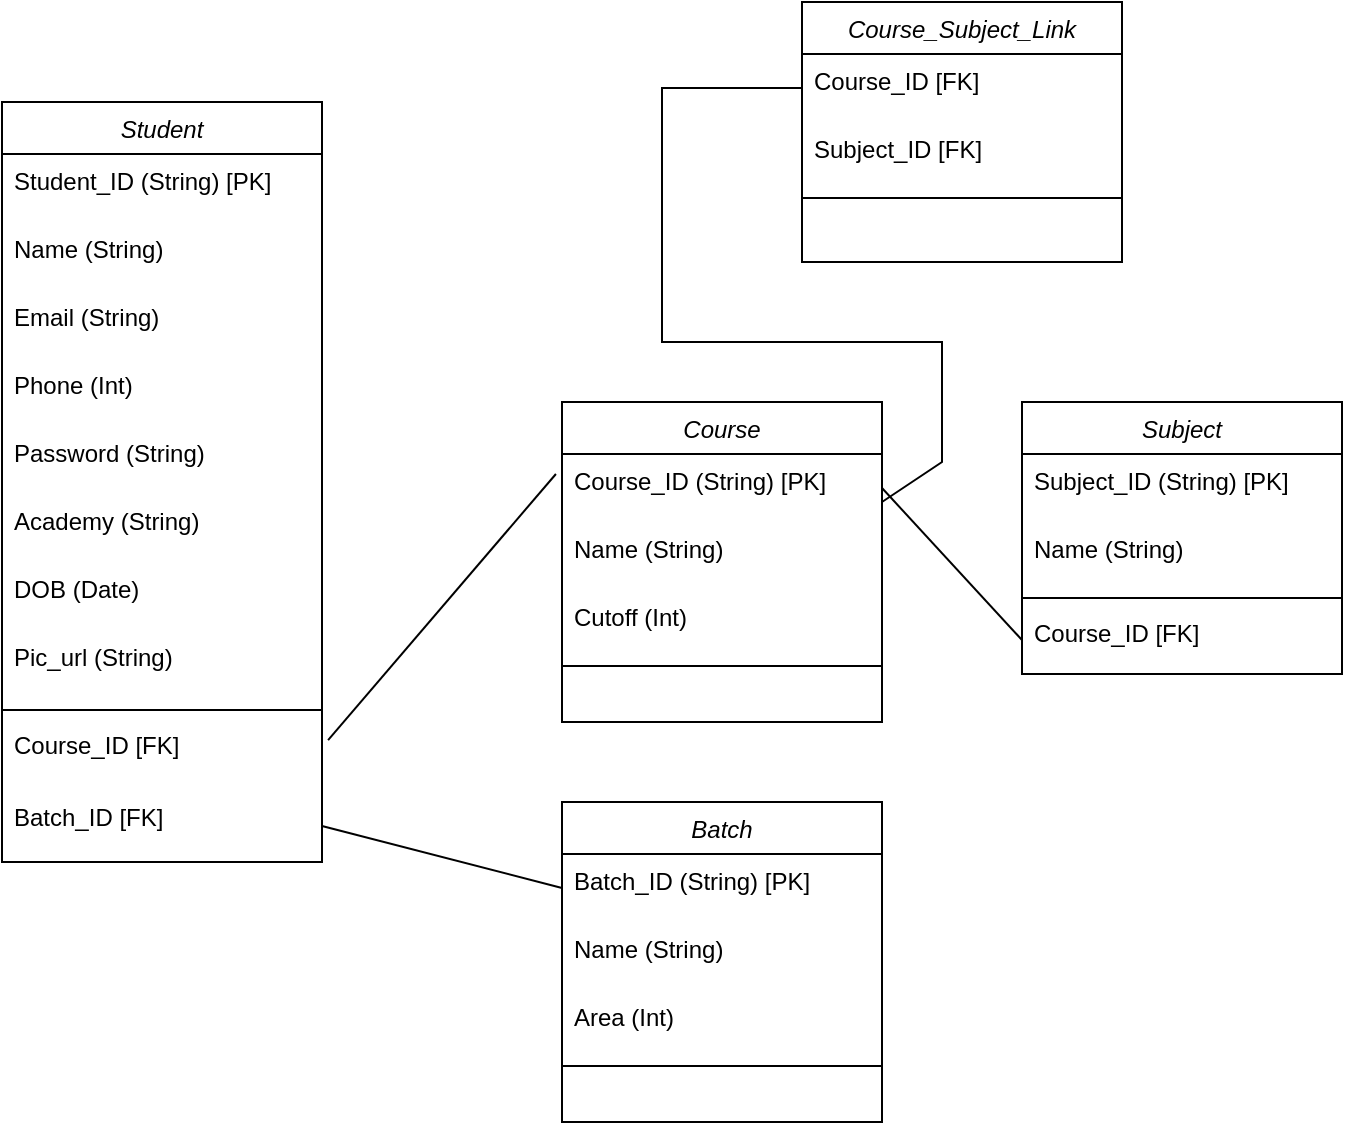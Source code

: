 <mxfile version="21.6.2" type="github">
  <diagram id="C5RBs43oDa-KdzZeNtuy" name="Page-1">
    <mxGraphModel dx="1434" dy="756" grid="1" gridSize="10" guides="1" tooltips="1" connect="1" arrows="1" fold="1" page="1" pageScale="1" pageWidth="827" pageHeight="1169" math="0" shadow="0">
      <root>
        <mxCell id="WIyWlLk6GJQsqaUBKTNV-0" />
        <mxCell id="WIyWlLk6GJQsqaUBKTNV-1" parent="WIyWlLk6GJQsqaUBKTNV-0" />
        <mxCell id="zkfFHV4jXpPFQw0GAbJ--0" value="Student" style="swimlane;fontStyle=2;align=center;verticalAlign=top;childLayout=stackLayout;horizontal=1;startSize=26;horizontalStack=0;resizeParent=1;resizeLast=0;collapsible=1;marginBottom=0;rounded=0;shadow=0;strokeWidth=1;" parent="WIyWlLk6GJQsqaUBKTNV-1" vertex="1">
          <mxGeometry x="150" y="180" width="160" height="380" as="geometry">
            <mxRectangle x="230" y="140" width="160" height="26" as="alternateBounds" />
          </mxGeometry>
        </mxCell>
        <mxCell id="zkfFHV4jXpPFQw0GAbJ--1" value="Student_ID (String) [PK]" style="text;align=left;verticalAlign=top;spacingLeft=4;spacingRight=4;overflow=hidden;rotatable=0;points=[[0,0.5],[1,0.5]];portConstraint=eastwest;" parent="zkfFHV4jXpPFQw0GAbJ--0" vertex="1">
          <mxGeometry y="26" width="160" height="34" as="geometry" />
        </mxCell>
        <mxCell id="s6YVKnKiuJJ5v3a9nYMT-5" value="Name (String) " style="text;align=left;verticalAlign=top;spacingLeft=4;spacingRight=4;overflow=hidden;rotatable=0;points=[[0,0.5],[1,0.5]];portConstraint=eastwest;" vertex="1" parent="zkfFHV4jXpPFQw0GAbJ--0">
          <mxGeometry y="60" width="160" height="34" as="geometry" />
        </mxCell>
        <mxCell id="s6YVKnKiuJJ5v3a9nYMT-7" value="Email (String) " style="text;align=left;verticalAlign=top;spacingLeft=4;spacingRight=4;overflow=hidden;rotatable=0;points=[[0,0.5],[1,0.5]];portConstraint=eastwest;" vertex="1" parent="zkfFHV4jXpPFQw0GAbJ--0">
          <mxGeometry y="94" width="160" height="34" as="geometry" />
        </mxCell>
        <mxCell id="s6YVKnKiuJJ5v3a9nYMT-9" value="Phone (Int)" style="text;align=left;verticalAlign=top;spacingLeft=4;spacingRight=4;overflow=hidden;rotatable=0;points=[[0,0.5],[1,0.5]];portConstraint=eastwest;" vertex="1" parent="zkfFHV4jXpPFQw0GAbJ--0">
          <mxGeometry y="128" width="160" height="34" as="geometry" />
        </mxCell>
        <mxCell id="s6YVKnKiuJJ5v3a9nYMT-10" value="Password (String)" style="text;align=left;verticalAlign=top;spacingLeft=4;spacingRight=4;overflow=hidden;rotatable=0;points=[[0,0.5],[1,0.5]];portConstraint=eastwest;" vertex="1" parent="zkfFHV4jXpPFQw0GAbJ--0">
          <mxGeometry y="162" width="160" height="34" as="geometry" />
        </mxCell>
        <mxCell id="s6YVKnKiuJJ5v3a9nYMT-8" value="Academy (String) " style="text;align=left;verticalAlign=top;spacingLeft=4;spacingRight=4;overflow=hidden;rotatable=0;points=[[0,0.5],[1,0.5]];portConstraint=eastwest;" vertex="1" parent="zkfFHV4jXpPFQw0GAbJ--0">
          <mxGeometry y="196" width="160" height="34" as="geometry" />
        </mxCell>
        <mxCell id="s6YVKnKiuJJ5v3a9nYMT-6" value="DOB (Date)" style="text;align=left;verticalAlign=top;spacingLeft=4;spacingRight=4;overflow=hidden;rotatable=0;points=[[0,0.5],[1,0.5]];portConstraint=eastwest;" vertex="1" parent="zkfFHV4jXpPFQw0GAbJ--0">
          <mxGeometry y="230" width="160" height="34" as="geometry" />
        </mxCell>
        <mxCell id="s6YVKnKiuJJ5v3a9nYMT-3" value="Pic_url (String) " style="text;align=left;verticalAlign=top;spacingLeft=4;spacingRight=4;overflow=hidden;rotatable=0;points=[[0,0.5],[1,0.5]];portConstraint=eastwest;" vertex="1" parent="zkfFHV4jXpPFQw0GAbJ--0">
          <mxGeometry y="264" width="160" height="36" as="geometry" />
        </mxCell>
        <mxCell id="zkfFHV4jXpPFQw0GAbJ--4" value="" style="line;html=1;strokeWidth=1;align=left;verticalAlign=middle;spacingTop=-1;spacingLeft=3;spacingRight=3;rotatable=0;labelPosition=right;points=[];portConstraint=eastwest;" parent="zkfFHV4jXpPFQw0GAbJ--0" vertex="1">
          <mxGeometry y="300" width="160" height="8" as="geometry" />
        </mxCell>
        <mxCell id="s6YVKnKiuJJ5v3a9nYMT-11" value="Course_ID [FK]" style="text;align=left;verticalAlign=top;spacingLeft=4;spacingRight=4;overflow=hidden;rotatable=0;points=[[0,0.5],[1,0.5]];portConstraint=eastwest;" vertex="1" parent="zkfFHV4jXpPFQw0GAbJ--0">
          <mxGeometry y="308" width="160" height="36" as="geometry" />
        </mxCell>
        <mxCell id="s6YVKnKiuJJ5v3a9nYMT-12" value="Batch_ID [FK]" style="text;align=left;verticalAlign=top;spacingLeft=4;spacingRight=4;overflow=hidden;rotatable=0;points=[[0,0.5],[1,0.5]];portConstraint=eastwest;" vertex="1" parent="zkfFHV4jXpPFQw0GAbJ--0">
          <mxGeometry y="344" width="160" height="36" as="geometry" />
        </mxCell>
        <mxCell id="s6YVKnKiuJJ5v3a9nYMT-13" value="Course" style="swimlane;fontStyle=2;align=center;verticalAlign=top;childLayout=stackLayout;horizontal=1;startSize=26;horizontalStack=0;resizeParent=1;resizeLast=0;collapsible=1;marginBottom=0;rounded=0;shadow=0;strokeWidth=1;" vertex="1" parent="WIyWlLk6GJQsqaUBKTNV-1">
          <mxGeometry x="430" y="330" width="160" height="160" as="geometry">
            <mxRectangle x="230" y="140" width="160" height="26" as="alternateBounds" />
          </mxGeometry>
        </mxCell>
        <mxCell id="s6YVKnKiuJJ5v3a9nYMT-14" value="Course_ID (String) [PK]" style="text;align=left;verticalAlign=top;spacingLeft=4;spacingRight=4;overflow=hidden;rotatable=0;points=[[0,0.5],[1,0.5]];portConstraint=eastwest;" vertex="1" parent="s6YVKnKiuJJ5v3a9nYMT-13">
          <mxGeometry y="26" width="160" height="34" as="geometry" />
        </mxCell>
        <mxCell id="s6YVKnKiuJJ5v3a9nYMT-15" value="Name (String) " style="text;align=left;verticalAlign=top;spacingLeft=4;spacingRight=4;overflow=hidden;rotatable=0;points=[[0,0.5],[1,0.5]];portConstraint=eastwest;" vertex="1" parent="s6YVKnKiuJJ5v3a9nYMT-13">
          <mxGeometry y="60" width="160" height="34" as="geometry" />
        </mxCell>
        <mxCell id="s6YVKnKiuJJ5v3a9nYMT-16" value="Cutoff (Int)" style="text;align=left;verticalAlign=top;spacingLeft=4;spacingRight=4;overflow=hidden;rotatable=0;points=[[0,0.5],[1,0.5]];portConstraint=eastwest;" vertex="1" parent="s6YVKnKiuJJ5v3a9nYMT-13">
          <mxGeometry y="94" width="160" height="34" as="geometry" />
        </mxCell>
        <mxCell id="s6YVKnKiuJJ5v3a9nYMT-22" value="" style="line;html=1;strokeWidth=1;align=left;verticalAlign=middle;spacingTop=-1;spacingLeft=3;spacingRight=3;rotatable=0;labelPosition=right;points=[];portConstraint=eastwest;" vertex="1" parent="s6YVKnKiuJJ5v3a9nYMT-13">
          <mxGeometry y="128" width="160" height="8" as="geometry" />
        </mxCell>
        <mxCell id="s6YVKnKiuJJ5v3a9nYMT-26" value="" style="endArrow=none;html=1;rounded=0;exitX=1.019;exitY=0.306;exitDx=0;exitDy=0;exitPerimeter=0;entryX=-0.019;entryY=0.294;entryDx=0;entryDy=0;entryPerimeter=0;" edge="1" parent="WIyWlLk6GJQsqaUBKTNV-1" source="s6YVKnKiuJJ5v3a9nYMT-11" target="s6YVKnKiuJJ5v3a9nYMT-14">
          <mxGeometry width="50" height="50" relative="1" as="geometry">
            <mxPoint x="520" y="240" as="sourcePoint" />
            <mxPoint x="580" y="190" as="targetPoint" />
            <Array as="points" />
          </mxGeometry>
        </mxCell>
        <mxCell id="s6YVKnKiuJJ5v3a9nYMT-27" value="Batch" style="swimlane;fontStyle=2;align=center;verticalAlign=top;childLayout=stackLayout;horizontal=1;startSize=26;horizontalStack=0;resizeParent=1;resizeLast=0;collapsible=1;marginBottom=0;rounded=0;shadow=0;strokeWidth=1;" vertex="1" parent="WIyWlLk6GJQsqaUBKTNV-1">
          <mxGeometry x="430" y="530" width="160" height="160" as="geometry">
            <mxRectangle x="230" y="140" width="160" height="26" as="alternateBounds" />
          </mxGeometry>
        </mxCell>
        <mxCell id="s6YVKnKiuJJ5v3a9nYMT-28" value="Batch_ID (String) [PK]" style="text;align=left;verticalAlign=top;spacingLeft=4;spacingRight=4;overflow=hidden;rotatable=0;points=[[0,0.5],[1,0.5]];portConstraint=eastwest;" vertex="1" parent="s6YVKnKiuJJ5v3a9nYMT-27">
          <mxGeometry y="26" width="160" height="34" as="geometry" />
        </mxCell>
        <mxCell id="s6YVKnKiuJJ5v3a9nYMT-29" value="Name (String) " style="text;align=left;verticalAlign=top;spacingLeft=4;spacingRight=4;overflow=hidden;rotatable=0;points=[[0,0.5],[1,0.5]];portConstraint=eastwest;" vertex="1" parent="s6YVKnKiuJJ5v3a9nYMT-27">
          <mxGeometry y="60" width="160" height="34" as="geometry" />
        </mxCell>
        <mxCell id="s6YVKnKiuJJ5v3a9nYMT-30" value="Area (Int)" style="text;align=left;verticalAlign=top;spacingLeft=4;spacingRight=4;overflow=hidden;rotatable=0;points=[[0,0.5],[1,0.5]];portConstraint=eastwest;" vertex="1" parent="s6YVKnKiuJJ5v3a9nYMT-27">
          <mxGeometry y="94" width="160" height="34" as="geometry" />
        </mxCell>
        <mxCell id="s6YVKnKiuJJ5v3a9nYMT-31" value="" style="line;html=1;strokeWidth=1;align=left;verticalAlign=middle;spacingTop=-1;spacingLeft=3;spacingRight=3;rotatable=0;labelPosition=right;points=[];portConstraint=eastwest;" vertex="1" parent="s6YVKnKiuJJ5v3a9nYMT-27">
          <mxGeometry y="128" width="160" height="8" as="geometry" />
        </mxCell>
        <mxCell id="s6YVKnKiuJJ5v3a9nYMT-32" value="" style="endArrow=none;html=1;rounded=0;exitX=1;exitY=0.5;exitDx=0;exitDy=0;entryX=0;entryY=0.5;entryDx=0;entryDy=0;" edge="1" parent="WIyWlLk6GJQsqaUBKTNV-1" source="s6YVKnKiuJJ5v3a9nYMT-12" target="s6YVKnKiuJJ5v3a9nYMT-28">
          <mxGeometry width="50" height="50" relative="1" as="geometry">
            <mxPoint x="483" y="379" as="sourcePoint" />
            <mxPoint x="597" y="186" as="targetPoint" />
            <Array as="points" />
          </mxGeometry>
        </mxCell>
        <mxCell id="s6YVKnKiuJJ5v3a9nYMT-34" value="Subject" style="swimlane;fontStyle=2;align=center;verticalAlign=top;childLayout=stackLayout;horizontal=1;startSize=26;horizontalStack=0;resizeParent=1;resizeLast=0;collapsible=1;marginBottom=0;rounded=0;shadow=0;strokeWidth=1;" vertex="1" parent="WIyWlLk6GJQsqaUBKTNV-1">
          <mxGeometry x="660" y="330" width="160" height="136" as="geometry">
            <mxRectangle x="230" y="140" width="160" height="26" as="alternateBounds" />
          </mxGeometry>
        </mxCell>
        <mxCell id="s6YVKnKiuJJ5v3a9nYMT-35" value="Subject_ID (String) [PK]" style="text;align=left;verticalAlign=top;spacingLeft=4;spacingRight=4;overflow=hidden;rotatable=0;points=[[0,0.5],[1,0.5]];portConstraint=eastwest;" vertex="1" parent="s6YVKnKiuJJ5v3a9nYMT-34">
          <mxGeometry y="26" width="160" height="34" as="geometry" />
        </mxCell>
        <mxCell id="s6YVKnKiuJJ5v3a9nYMT-36" value="Name (String) " style="text;align=left;verticalAlign=top;spacingLeft=4;spacingRight=4;overflow=hidden;rotatable=0;points=[[0,0.5],[1,0.5]];portConstraint=eastwest;" vertex="1" parent="s6YVKnKiuJJ5v3a9nYMT-34">
          <mxGeometry y="60" width="160" height="34" as="geometry" />
        </mxCell>
        <mxCell id="s6YVKnKiuJJ5v3a9nYMT-38" value="" style="line;html=1;strokeWidth=1;align=left;verticalAlign=middle;spacingTop=-1;spacingLeft=3;spacingRight=3;rotatable=0;labelPosition=right;points=[];portConstraint=eastwest;" vertex="1" parent="s6YVKnKiuJJ5v3a9nYMT-34">
          <mxGeometry y="94" width="160" height="8" as="geometry" />
        </mxCell>
        <mxCell id="s6YVKnKiuJJ5v3a9nYMT-39" value="Course_ID [FK]" style="text;align=left;verticalAlign=top;spacingLeft=4;spacingRight=4;overflow=hidden;rotatable=0;points=[[0,0.5],[1,0.5]];portConstraint=eastwest;" vertex="1" parent="s6YVKnKiuJJ5v3a9nYMT-34">
          <mxGeometry y="102" width="160" height="34" as="geometry" />
        </mxCell>
        <mxCell id="s6YVKnKiuJJ5v3a9nYMT-40" value="" style="endArrow=none;html=1;rounded=0;entryX=0;entryY=0.5;entryDx=0;entryDy=0;exitX=1;exitY=0.5;exitDx=0;exitDy=0;" edge="1" parent="WIyWlLk6GJQsqaUBKTNV-1" source="s6YVKnKiuJJ5v3a9nYMT-14" target="s6YVKnKiuJJ5v3a9nYMT-39">
          <mxGeometry width="50" height="50" relative="1" as="geometry">
            <mxPoint x="610" y="233" as="sourcePoint" />
            <mxPoint x="704" y="100" as="targetPoint" />
            <Array as="points" />
          </mxGeometry>
        </mxCell>
        <mxCell id="s6YVKnKiuJJ5v3a9nYMT-42" value="Course_Subject_Link" style="swimlane;fontStyle=2;align=center;verticalAlign=top;childLayout=stackLayout;horizontal=1;startSize=26;horizontalStack=0;resizeParent=1;resizeLast=0;collapsible=1;marginBottom=0;rounded=0;shadow=0;strokeWidth=1;" vertex="1" parent="WIyWlLk6GJQsqaUBKTNV-1">
          <mxGeometry x="550" y="130" width="160" height="130" as="geometry">
            <mxRectangle x="230" y="140" width="160" height="26" as="alternateBounds" />
          </mxGeometry>
        </mxCell>
        <mxCell id="s6YVKnKiuJJ5v3a9nYMT-43" value="Course_ID [FK]" style="text;align=left;verticalAlign=top;spacingLeft=4;spacingRight=4;overflow=hidden;rotatable=0;points=[[0,0.5],[1,0.5]];portConstraint=eastwest;" vertex="1" parent="s6YVKnKiuJJ5v3a9nYMT-42">
          <mxGeometry y="26" width="160" height="34" as="geometry" />
        </mxCell>
        <mxCell id="s6YVKnKiuJJ5v3a9nYMT-44" value="Subject_ID [FK]&#xa; " style="text;align=left;verticalAlign=top;spacingLeft=4;spacingRight=4;overflow=hidden;rotatable=0;points=[[0,0.5],[1,0.5]];portConstraint=eastwest;" vertex="1" parent="s6YVKnKiuJJ5v3a9nYMT-42">
          <mxGeometry y="60" width="160" height="34" as="geometry" />
        </mxCell>
        <mxCell id="s6YVKnKiuJJ5v3a9nYMT-46" value="" style="line;html=1;strokeWidth=1;align=left;verticalAlign=middle;spacingTop=-1;spacingLeft=3;spacingRight=3;rotatable=0;labelPosition=right;points=[];portConstraint=eastwest;" vertex="1" parent="s6YVKnKiuJJ5v3a9nYMT-42">
          <mxGeometry y="94" width="160" height="8" as="geometry" />
        </mxCell>
        <mxCell id="s6YVKnKiuJJ5v3a9nYMT-47" value="" style="endArrow=none;html=1;rounded=0;exitX=1;exitY=0.706;exitDx=0;exitDy=0;exitPerimeter=0;entryX=0;entryY=0.5;entryDx=0;entryDy=0;" edge="1" parent="WIyWlLk6GJQsqaUBKTNV-1" source="s6YVKnKiuJJ5v3a9nYMT-14" target="s6YVKnKiuJJ5v3a9nYMT-43">
          <mxGeometry width="50" height="50" relative="1" as="geometry">
            <mxPoint x="600" y="383" as="sourcePoint" />
            <mxPoint x="470" y="190" as="targetPoint" />
            <Array as="points">
              <mxPoint x="620" y="360" />
              <mxPoint x="620" y="300" />
              <mxPoint x="480" y="300" />
              <mxPoint x="480" y="173" />
            </Array>
          </mxGeometry>
        </mxCell>
      </root>
    </mxGraphModel>
  </diagram>
</mxfile>
